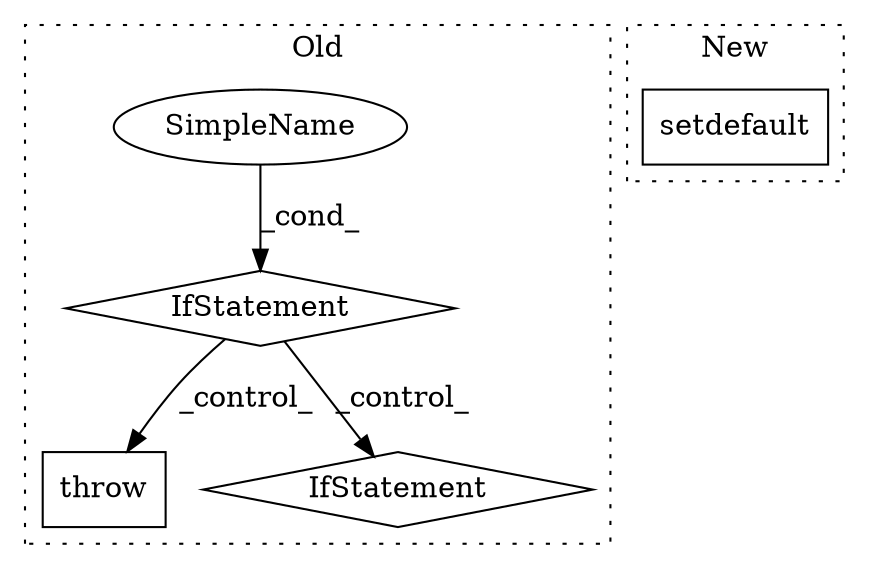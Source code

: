 digraph G {
subgraph cluster0 {
1 [label="throw" a="53" s="2651" l="6" shape="box"];
3 [label="IfStatement" a="25" s="2595,2641" l="4,2" shape="diamond"];
4 [label="SimpleName" a="42" s="" l="" shape="ellipse"];
5 [label="IfStatement" a="25" s="2837,2860" l="4,2" shape="diamond"];
label = "Old";
style="dotted";
}
subgraph cluster1 {
2 [label="setdefault" a="32" s="2799,2813" l="11,1" shape="box"];
label = "New";
style="dotted";
}
3 -> 5 [label="_control_"];
3 -> 1 [label="_control_"];
4 -> 3 [label="_cond_"];
}